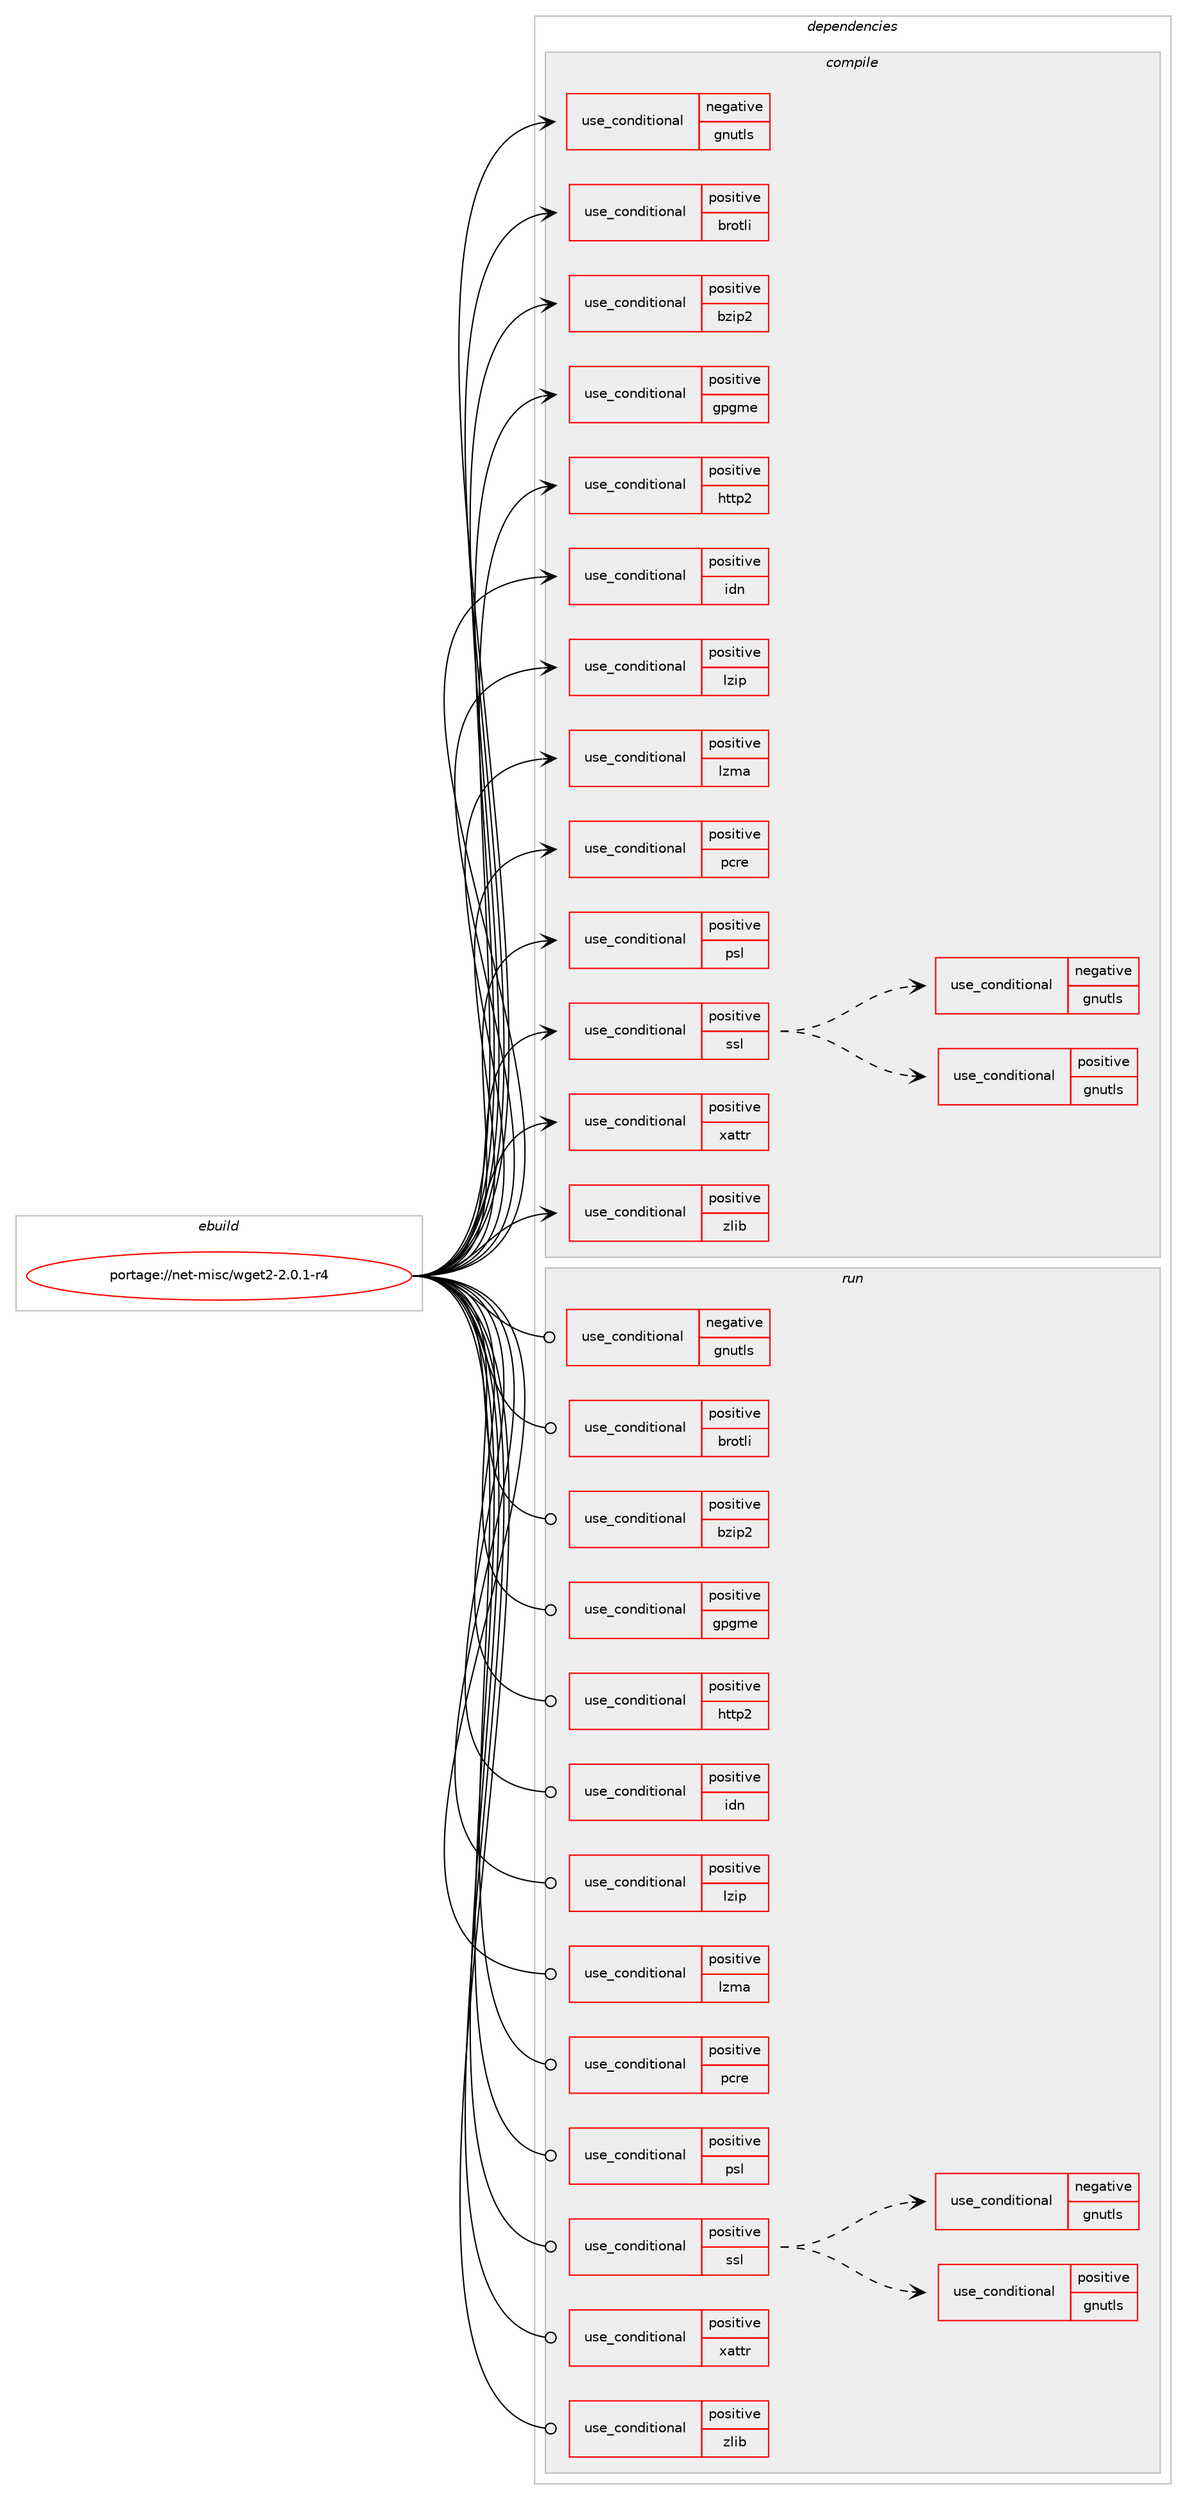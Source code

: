 digraph prolog {

# *************
# Graph options
# *************

newrank=true;
concentrate=true;
compound=true;
graph [rankdir=LR,fontname=Helvetica,fontsize=10,ranksep=1.5];#, ranksep=2.5, nodesep=0.2];
edge  [arrowhead=vee];
node  [fontname=Helvetica,fontsize=10];

# **********
# The ebuild
# **********

subgraph cluster_leftcol {
color=gray;
rank=same;
label=<<i>ebuild</i>>;
id [label="portage://net-misc/wget2-2.0.1-r4", color=red, width=4, href="../net-misc/wget2-2.0.1-r4.svg"];
}

# ****************
# The dependencies
# ****************

subgraph cluster_midcol {
color=gray;
label=<<i>dependencies</i>>;
subgraph cluster_compile {
fillcolor="#eeeeee";
style=filled;
label=<<i>compile</i>>;
subgraph cond3271 {
dependency4317 [label=<<TABLE BORDER="0" CELLBORDER="1" CELLSPACING="0" CELLPADDING="4"><TR><TD ROWSPAN="3" CELLPADDING="10">use_conditional</TD></TR><TR><TD>negative</TD></TR><TR><TD>gnutls</TD></TR></TABLE>>, shape=none, color=red];
# *** BEGIN UNKNOWN DEPENDENCY TYPE (TODO) ***
# dependency4317 -> package_dependency(portage://net-misc/wget2-2.0.1-r4,install,no,dev-libs,libgcrypt,none,[,,],any_same_slot,[])
# *** END UNKNOWN DEPENDENCY TYPE (TODO) ***

}
id:e -> dependency4317:w [weight=20,style="solid",arrowhead="vee"];
subgraph cond3272 {
dependency4318 [label=<<TABLE BORDER="0" CELLBORDER="1" CELLSPACING="0" CELLPADDING="4"><TR><TD ROWSPAN="3" CELLPADDING="10">use_conditional</TD></TR><TR><TD>positive</TD></TR><TR><TD>brotli</TD></TR></TABLE>>, shape=none, color=red];
# *** BEGIN UNKNOWN DEPENDENCY TYPE (TODO) ***
# dependency4318 -> package_dependency(portage://net-misc/wget2-2.0.1-r4,install,no,app-arch,brotli,none,[,,],[],[])
# *** END UNKNOWN DEPENDENCY TYPE (TODO) ***

}
id:e -> dependency4318:w [weight=20,style="solid",arrowhead="vee"];
subgraph cond3273 {
dependency4319 [label=<<TABLE BORDER="0" CELLBORDER="1" CELLSPACING="0" CELLPADDING="4"><TR><TD ROWSPAN="3" CELLPADDING="10">use_conditional</TD></TR><TR><TD>positive</TD></TR><TR><TD>bzip2</TD></TR></TABLE>>, shape=none, color=red];
# *** BEGIN UNKNOWN DEPENDENCY TYPE (TODO) ***
# dependency4319 -> package_dependency(portage://net-misc/wget2-2.0.1-r4,install,no,app-arch,bzip2,none,[,,],[],[])
# *** END UNKNOWN DEPENDENCY TYPE (TODO) ***

}
id:e -> dependency4319:w [weight=20,style="solid",arrowhead="vee"];
subgraph cond3274 {
dependency4320 [label=<<TABLE BORDER="0" CELLBORDER="1" CELLSPACING="0" CELLPADDING="4"><TR><TD ROWSPAN="3" CELLPADDING="10">use_conditional</TD></TR><TR><TD>positive</TD></TR><TR><TD>gpgme</TD></TR></TABLE>>, shape=none, color=red];
# *** BEGIN UNKNOWN DEPENDENCY TYPE (TODO) ***
# dependency4320 -> package_dependency(portage://net-misc/wget2-2.0.1-r4,install,no,app-crypt,gpgme,none,[,,],any_same_slot,[])
# *** END UNKNOWN DEPENDENCY TYPE (TODO) ***

# *** BEGIN UNKNOWN DEPENDENCY TYPE (TODO) ***
# dependency4320 -> package_dependency(portage://net-misc/wget2-2.0.1-r4,install,no,dev-libs,libassuan,none,[,,],[],[])
# *** END UNKNOWN DEPENDENCY TYPE (TODO) ***

# *** BEGIN UNKNOWN DEPENDENCY TYPE (TODO) ***
# dependency4320 -> package_dependency(portage://net-misc/wget2-2.0.1-r4,install,no,dev-libs,libgpg-error,none,[,,],[],[])
# *** END UNKNOWN DEPENDENCY TYPE (TODO) ***

}
id:e -> dependency4320:w [weight=20,style="solid",arrowhead="vee"];
subgraph cond3275 {
dependency4321 [label=<<TABLE BORDER="0" CELLBORDER="1" CELLSPACING="0" CELLPADDING="4"><TR><TD ROWSPAN="3" CELLPADDING="10">use_conditional</TD></TR><TR><TD>positive</TD></TR><TR><TD>http2</TD></TR></TABLE>>, shape=none, color=red];
# *** BEGIN UNKNOWN DEPENDENCY TYPE (TODO) ***
# dependency4321 -> package_dependency(portage://net-misc/wget2-2.0.1-r4,install,no,net-libs,nghttp2,none,[,,],[],[])
# *** END UNKNOWN DEPENDENCY TYPE (TODO) ***

}
id:e -> dependency4321:w [weight=20,style="solid",arrowhead="vee"];
subgraph cond3276 {
dependency4322 [label=<<TABLE BORDER="0" CELLBORDER="1" CELLSPACING="0" CELLPADDING="4"><TR><TD ROWSPAN="3" CELLPADDING="10">use_conditional</TD></TR><TR><TD>positive</TD></TR><TR><TD>idn</TD></TR></TABLE>>, shape=none, color=red];
# *** BEGIN UNKNOWN DEPENDENCY TYPE (TODO) ***
# dependency4322 -> package_dependency(portage://net-misc/wget2-2.0.1-r4,install,no,net-dns,libidn2,none,[,,],any_same_slot,[])
# *** END UNKNOWN DEPENDENCY TYPE (TODO) ***

}
id:e -> dependency4322:w [weight=20,style="solid",arrowhead="vee"];
subgraph cond3277 {
dependency4323 [label=<<TABLE BORDER="0" CELLBORDER="1" CELLSPACING="0" CELLPADDING="4"><TR><TD ROWSPAN="3" CELLPADDING="10">use_conditional</TD></TR><TR><TD>positive</TD></TR><TR><TD>lzip</TD></TR></TABLE>>, shape=none, color=red];
# *** BEGIN UNKNOWN DEPENDENCY TYPE (TODO) ***
# dependency4323 -> package_dependency(portage://net-misc/wget2-2.0.1-r4,install,no,app-arch,lzlib,none,[,,],[],[])
# *** END UNKNOWN DEPENDENCY TYPE (TODO) ***

}
id:e -> dependency4323:w [weight=20,style="solid",arrowhead="vee"];
subgraph cond3278 {
dependency4324 [label=<<TABLE BORDER="0" CELLBORDER="1" CELLSPACING="0" CELLPADDING="4"><TR><TD ROWSPAN="3" CELLPADDING="10">use_conditional</TD></TR><TR><TD>positive</TD></TR><TR><TD>lzma</TD></TR></TABLE>>, shape=none, color=red];
# *** BEGIN UNKNOWN DEPENDENCY TYPE (TODO) ***
# dependency4324 -> package_dependency(portage://net-misc/wget2-2.0.1-r4,install,no,app-arch,xz-utils,none,[,,],[],[])
# *** END UNKNOWN DEPENDENCY TYPE (TODO) ***

}
id:e -> dependency4324:w [weight=20,style="solid",arrowhead="vee"];
subgraph cond3279 {
dependency4325 [label=<<TABLE BORDER="0" CELLBORDER="1" CELLSPACING="0" CELLPADDING="4"><TR><TD ROWSPAN="3" CELLPADDING="10">use_conditional</TD></TR><TR><TD>positive</TD></TR><TR><TD>pcre</TD></TR></TABLE>>, shape=none, color=red];
# *** BEGIN UNKNOWN DEPENDENCY TYPE (TODO) ***
# dependency4325 -> package_dependency(portage://net-misc/wget2-2.0.1-r4,install,no,dev-libs,libpcre2,none,[,,],[],[])
# *** END UNKNOWN DEPENDENCY TYPE (TODO) ***

}
id:e -> dependency4325:w [weight=20,style="solid",arrowhead="vee"];
subgraph cond3280 {
dependency4326 [label=<<TABLE BORDER="0" CELLBORDER="1" CELLSPACING="0" CELLPADDING="4"><TR><TD ROWSPAN="3" CELLPADDING="10">use_conditional</TD></TR><TR><TD>positive</TD></TR><TR><TD>psl</TD></TR></TABLE>>, shape=none, color=red];
# *** BEGIN UNKNOWN DEPENDENCY TYPE (TODO) ***
# dependency4326 -> package_dependency(portage://net-misc/wget2-2.0.1-r4,install,no,net-libs,libpsl,none,[,,],[],[])
# *** END UNKNOWN DEPENDENCY TYPE (TODO) ***

}
id:e -> dependency4326:w [weight=20,style="solid",arrowhead="vee"];
subgraph cond3281 {
dependency4327 [label=<<TABLE BORDER="0" CELLBORDER="1" CELLSPACING="0" CELLPADDING="4"><TR><TD ROWSPAN="3" CELLPADDING="10">use_conditional</TD></TR><TR><TD>positive</TD></TR><TR><TD>ssl</TD></TR></TABLE>>, shape=none, color=red];
subgraph cond3282 {
dependency4328 [label=<<TABLE BORDER="0" CELLBORDER="1" CELLSPACING="0" CELLPADDING="4"><TR><TD ROWSPAN="3" CELLPADDING="10">use_conditional</TD></TR><TR><TD>positive</TD></TR><TR><TD>gnutls</TD></TR></TABLE>>, shape=none, color=red];
# *** BEGIN UNKNOWN DEPENDENCY TYPE (TODO) ***
# dependency4328 -> package_dependency(portage://net-misc/wget2-2.0.1-r4,install,no,net-libs,gnutls,none,[,,],any_same_slot,[])
# *** END UNKNOWN DEPENDENCY TYPE (TODO) ***

}
dependency4327:e -> dependency4328:w [weight=20,style="dashed",arrowhead="vee"];
subgraph cond3283 {
dependency4329 [label=<<TABLE BORDER="0" CELLBORDER="1" CELLSPACING="0" CELLPADDING="4"><TR><TD ROWSPAN="3" CELLPADDING="10">use_conditional</TD></TR><TR><TD>negative</TD></TR><TR><TD>gnutls</TD></TR></TABLE>>, shape=none, color=red];
# *** BEGIN UNKNOWN DEPENDENCY TYPE (TODO) ***
# dependency4329 -> package_dependency(portage://net-misc/wget2-2.0.1-r4,install,no,dev-libs,openssl,none,[,,],[slot(0),equal],[])
# *** END UNKNOWN DEPENDENCY TYPE (TODO) ***

}
dependency4327:e -> dependency4329:w [weight=20,style="dashed",arrowhead="vee"];
}
id:e -> dependency4327:w [weight=20,style="solid",arrowhead="vee"];
subgraph cond3284 {
dependency4330 [label=<<TABLE BORDER="0" CELLBORDER="1" CELLSPACING="0" CELLPADDING="4"><TR><TD ROWSPAN="3" CELLPADDING="10">use_conditional</TD></TR><TR><TD>positive</TD></TR><TR><TD>xattr</TD></TR></TABLE>>, shape=none, color=red];
# *** BEGIN UNKNOWN DEPENDENCY TYPE (TODO) ***
# dependency4330 -> package_dependency(portage://net-misc/wget2-2.0.1-r4,install,no,sys-apps,attr,none,[,,],[],[])
# *** END UNKNOWN DEPENDENCY TYPE (TODO) ***

}
id:e -> dependency4330:w [weight=20,style="solid",arrowhead="vee"];
subgraph cond3285 {
dependency4331 [label=<<TABLE BORDER="0" CELLBORDER="1" CELLSPACING="0" CELLPADDING="4"><TR><TD ROWSPAN="3" CELLPADDING="10">use_conditional</TD></TR><TR><TD>positive</TD></TR><TR><TD>zlib</TD></TR></TABLE>>, shape=none, color=red];
# *** BEGIN UNKNOWN DEPENDENCY TYPE (TODO) ***
# dependency4331 -> package_dependency(portage://net-misc/wget2-2.0.1-r4,install,no,sys-libs,zlib,none,[,,],[],[])
# *** END UNKNOWN DEPENDENCY TYPE (TODO) ***

}
id:e -> dependency4331:w [weight=20,style="solid",arrowhead="vee"];
}
subgraph cluster_compileandrun {
fillcolor="#eeeeee";
style=filled;
label=<<i>compile and run</i>>;
}
subgraph cluster_run {
fillcolor="#eeeeee";
style=filled;
label=<<i>run</i>>;
subgraph cond3286 {
dependency4332 [label=<<TABLE BORDER="0" CELLBORDER="1" CELLSPACING="0" CELLPADDING="4"><TR><TD ROWSPAN="3" CELLPADDING="10">use_conditional</TD></TR><TR><TD>negative</TD></TR><TR><TD>gnutls</TD></TR></TABLE>>, shape=none, color=red];
# *** BEGIN UNKNOWN DEPENDENCY TYPE (TODO) ***
# dependency4332 -> package_dependency(portage://net-misc/wget2-2.0.1-r4,run,no,dev-libs,libgcrypt,none,[,,],any_same_slot,[])
# *** END UNKNOWN DEPENDENCY TYPE (TODO) ***

}
id:e -> dependency4332:w [weight=20,style="solid",arrowhead="odot"];
subgraph cond3287 {
dependency4333 [label=<<TABLE BORDER="0" CELLBORDER="1" CELLSPACING="0" CELLPADDING="4"><TR><TD ROWSPAN="3" CELLPADDING="10">use_conditional</TD></TR><TR><TD>positive</TD></TR><TR><TD>brotli</TD></TR></TABLE>>, shape=none, color=red];
# *** BEGIN UNKNOWN DEPENDENCY TYPE (TODO) ***
# dependency4333 -> package_dependency(portage://net-misc/wget2-2.0.1-r4,run,no,app-arch,brotli,none,[,,],[],[])
# *** END UNKNOWN DEPENDENCY TYPE (TODO) ***

}
id:e -> dependency4333:w [weight=20,style="solid",arrowhead="odot"];
subgraph cond3288 {
dependency4334 [label=<<TABLE BORDER="0" CELLBORDER="1" CELLSPACING="0" CELLPADDING="4"><TR><TD ROWSPAN="3" CELLPADDING="10">use_conditional</TD></TR><TR><TD>positive</TD></TR><TR><TD>bzip2</TD></TR></TABLE>>, shape=none, color=red];
# *** BEGIN UNKNOWN DEPENDENCY TYPE (TODO) ***
# dependency4334 -> package_dependency(portage://net-misc/wget2-2.0.1-r4,run,no,app-arch,bzip2,none,[,,],[],[])
# *** END UNKNOWN DEPENDENCY TYPE (TODO) ***

}
id:e -> dependency4334:w [weight=20,style="solid",arrowhead="odot"];
subgraph cond3289 {
dependency4335 [label=<<TABLE BORDER="0" CELLBORDER="1" CELLSPACING="0" CELLPADDING="4"><TR><TD ROWSPAN="3" CELLPADDING="10">use_conditional</TD></TR><TR><TD>positive</TD></TR><TR><TD>gpgme</TD></TR></TABLE>>, shape=none, color=red];
# *** BEGIN UNKNOWN DEPENDENCY TYPE (TODO) ***
# dependency4335 -> package_dependency(portage://net-misc/wget2-2.0.1-r4,run,no,app-crypt,gpgme,none,[,,],any_same_slot,[])
# *** END UNKNOWN DEPENDENCY TYPE (TODO) ***

# *** BEGIN UNKNOWN DEPENDENCY TYPE (TODO) ***
# dependency4335 -> package_dependency(portage://net-misc/wget2-2.0.1-r4,run,no,dev-libs,libassuan,none,[,,],[],[])
# *** END UNKNOWN DEPENDENCY TYPE (TODO) ***

# *** BEGIN UNKNOWN DEPENDENCY TYPE (TODO) ***
# dependency4335 -> package_dependency(portage://net-misc/wget2-2.0.1-r4,run,no,dev-libs,libgpg-error,none,[,,],[],[])
# *** END UNKNOWN DEPENDENCY TYPE (TODO) ***

}
id:e -> dependency4335:w [weight=20,style="solid",arrowhead="odot"];
subgraph cond3290 {
dependency4336 [label=<<TABLE BORDER="0" CELLBORDER="1" CELLSPACING="0" CELLPADDING="4"><TR><TD ROWSPAN="3" CELLPADDING="10">use_conditional</TD></TR><TR><TD>positive</TD></TR><TR><TD>http2</TD></TR></TABLE>>, shape=none, color=red];
# *** BEGIN UNKNOWN DEPENDENCY TYPE (TODO) ***
# dependency4336 -> package_dependency(portage://net-misc/wget2-2.0.1-r4,run,no,net-libs,nghttp2,none,[,,],[],[])
# *** END UNKNOWN DEPENDENCY TYPE (TODO) ***

}
id:e -> dependency4336:w [weight=20,style="solid",arrowhead="odot"];
subgraph cond3291 {
dependency4337 [label=<<TABLE BORDER="0" CELLBORDER="1" CELLSPACING="0" CELLPADDING="4"><TR><TD ROWSPAN="3" CELLPADDING="10">use_conditional</TD></TR><TR><TD>positive</TD></TR><TR><TD>idn</TD></TR></TABLE>>, shape=none, color=red];
# *** BEGIN UNKNOWN DEPENDENCY TYPE (TODO) ***
# dependency4337 -> package_dependency(portage://net-misc/wget2-2.0.1-r4,run,no,net-dns,libidn2,none,[,,],any_same_slot,[])
# *** END UNKNOWN DEPENDENCY TYPE (TODO) ***

}
id:e -> dependency4337:w [weight=20,style="solid",arrowhead="odot"];
subgraph cond3292 {
dependency4338 [label=<<TABLE BORDER="0" CELLBORDER="1" CELLSPACING="0" CELLPADDING="4"><TR><TD ROWSPAN="3" CELLPADDING="10">use_conditional</TD></TR><TR><TD>positive</TD></TR><TR><TD>lzip</TD></TR></TABLE>>, shape=none, color=red];
# *** BEGIN UNKNOWN DEPENDENCY TYPE (TODO) ***
# dependency4338 -> package_dependency(portage://net-misc/wget2-2.0.1-r4,run,no,app-arch,lzlib,none,[,,],[],[])
# *** END UNKNOWN DEPENDENCY TYPE (TODO) ***

}
id:e -> dependency4338:w [weight=20,style="solid",arrowhead="odot"];
subgraph cond3293 {
dependency4339 [label=<<TABLE BORDER="0" CELLBORDER="1" CELLSPACING="0" CELLPADDING="4"><TR><TD ROWSPAN="3" CELLPADDING="10">use_conditional</TD></TR><TR><TD>positive</TD></TR><TR><TD>lzma</TD></TR></TABLE>>, shape=none, color=red];
# *** BEGIN UNKNOWN DEPENDENCY TYPE (TODO) ***
# dependency4339 -> package_dependency(portage://net-misc/wget2-2.0.1-r4,run,no,app-arch,xz-utils,none,[,,],[],[])
# *** END UNKNOWN DEPENDENCY TYPE (TODO) ***

}
id:e -> dependency4339:w [weight=20,style="solid",arrowhead="odot"];
subgraph cond3294 {
dependency4340 [label=<<TABLE BORDER="0" CELLBORDER="1" CELLSPACING="0" CELLPADDING="4"><TR><TD ROWSPAN="3" CELLPADDING="10">use_conditional</TD></TR><TR><TD>positive</TD></TR><TR><TD>pcre</TD></TR></TABLE>>, shape=none, color=red];
# *** BEGIN UNKNOWN DEPENDENCY TYPE (TODO) ***
# dependency4340 -> package_dependency(portage://net-misc/wget2-2.0.1-r4,run,no,dev-libs,libpcre2,none,[,,],[],[])
# *** END UNKNOWN DEPENDENCY TYPE (TODO) ***

}
id:e -> dependency4340:w [weight=20,style="solid",arrowhead="odot"];
subgraph cond3295 {
dependency4341 [label=<<TABLE BORDER="0" CELLBORDER="1" CELLSPACING="0" CELLPADDING="4"><TR><TD ROWSPAN="3" CELLPADDING="10">use_conditional</TD></TR><TR><TD>positive</TD></TR><TR><TD>psl</TD></TR></TABLE>>, shape=none, color=red];
# *** BEGIN UNKNOWN DEPENDENCY TYPE (TODO) ***
# dependency4341 -> package_dependency(portage://net-misc/wget2-2.0.1-r4,run,no,net-libs,libpsl,none,[,,],[],[])
# *** END UNKNOWN DEPENDENCY TYPE (TODO) ***

}
id:e -> dependency4341:w [weight=20,style="solid",arrowhead="odot"];
subgraph cond3296 {
dependency4342 [label=<<TABLE BORDER="0" CELLBORDER="1" CELLSPACING="0" CELLPADDING="4"><TR><TD ROWSPAN="3" CELLPADDING="10">use_conditional</TD></TR><TR><TD>positive</TD></TR><TR><TD>ssl</TD></TR></TABLE>>, shape=none, color=red];
subgraph cond3297 {
dependency4343 [label=<<TABLE BORDER="0" CELLBORDER="1" CELLSPACING="0" CELLPADDING="4"><TR><TD ROWSPAN="3" CELLPADDING="10">use_conditional</TD></TR><TR><TD>positive</TD></TR><TR><TD>gnutls</TD></TR></TABLE>>, shape=none, color=red];
# *** BEGIN UNKNOWN DEPENDENCY TYPE (TODO) ***
# dependency4343 -> package_dependency(portage://net-misc/wget2-2.0.1-r4,run,no,net-libs,gnutls,none,[,,],any_same_slot,[])
# *** END UNKNOWN DEPENDENCY TYPE (TODO) ***

}
dependency4342:e -> dependency4343:w [weight=20,style="dashed",arrowhead="vee"];
subgraph cond3298 {
dependency4344 [label=<<TABLE BORDER="0" CELLBORDER="1" CELLSPACING="0" CELLPADDING="4"><TR><TD ROWSPAN="3" CELLPADDING="10">use_conditional</TD></TR><TR><TD>negative</TD></TR><TR><TD>gnutls</TD></TR></TABLE>>, shape=none, color=red];
# *** BEGIN UNKNOWN DEPENDENCY TYPE (TODO) ***
# dependency4344 -> package_dependency(portage://net-misc/wget2-2.0.1-r4,run,no,dev-libs,openssl,none,[,,],[slot(0),equal],[])
# *** END UNKNOWN DEPENDENCY TYPE (TODO) ***

}
dependency4342:e -> dependency4344:w [weight=20,style="dashed",arrowhead="vee"];
}
id:e -> dependency4342:w [weight=20,style="solid",arrowhead="odot"];
subgraph cond3299 {
dependency4345 [label=<<TABLE BORDER="0" CELLBORDER="1" CELLSPACING="0" CELLPADDING="4"><TR><TD ROWSPAN="3" CELLPADDING="10">use_conditional</TD></TR><TR><TD>positive</TD></TR><TR><TD>xattr</TD></TR></TABLE>>, shape=none, color=red];
# *** BEGIN UNKNOWN DEPENDENCY TYPE (TODO) ***
# dependency4345 -> package_dependency(portage://net-misc/wget2-2.0.1-r4,run,no,sys-apps,attr,none,[,,],[],[])
# *** END UNKNOWN DEPENDENCY TYPE (TODO) ***

}
id:e -> dependency4345:w [weight=20,style="solid",arrowhead="odot"];
subgraph cond3300 {
dependency4346 [label=<<TABLE BORDER="0" CELLBORDER="1" CELLSPACING="0" CELLPADDING="4"><TR><TD ROWSPAN="3" CELLPADDING="10">use_conditional</TD></TR><TR><TD>positive</TD></TR><TR><TD>zlib</TD></TR></TABLE>>, shape=none, color=red];
# *** BEGIN UNKNOWN DEPENDENCY TYPE (TODO) ***
# dependency4346 -> package_dependency(portage://net-misc/wget2-2.0.1-r4,run,no,sys-libs,zlib,none,[,,],[],[])
# *** END UNKNOWN DEPENDENCY TYPE (TODO) ***

}
id:e -> dependency4346:w [weight=20,style="solid",arrowhead="odot"];
}
}

# **************
# The candidates
# **************

subgraph cluster_choices {
rank=same;
color=gray;
label=<<i>candidates</i>>;

}

}
